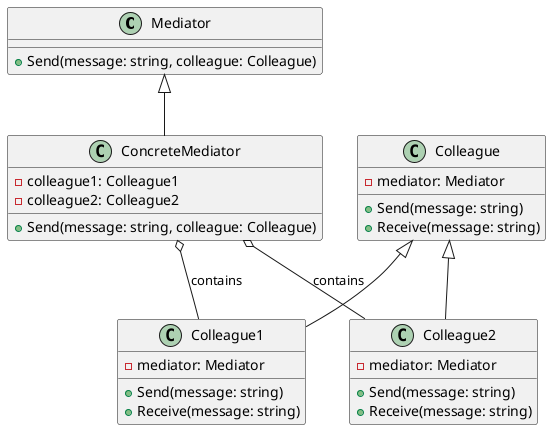 @startuml
!define RECTANGLE class

RECTANGLE Mediator {
  +Send(message: string, colleague: Colleague)
}

RECTANGLE ConcreteMediator {
  -colleague1: Colleague1
  -colleague2: Colleague2
  +Send(message: string, colleague: Colleague)
}

RECTANGLE Colleague {
  -mediator: Mediator
  +Send(message: string)
  +Receive(message: string)
}

RECTANGLE Colleague1 {
  -mediator: Mediator
  +Send(message: string)
  +Receive(message: string)
}

RECTANGLE Colleague2 {
  -mediator: Mediator
  +Send(message: string)
  +Receive(message: string)
}

Mediator <|-- ConcreteMediator
Colleague <|-- Colleague1
Colleague <|-- Colleague2

ConcreteMediator o-- Colleague1 : contains
ConcreteMediator o-- Colleague2 : contains

@enduml

@startuml
participant Client
participant ConcreteMediator
participant Colleague1
participant Colleague2

Client -> Colleague1 : Send("Message to Colleague2")
activate Colleague1
Colleague1 -> ConcreteMediator : Send("Message to Colleague2", self)
activate ConcreteMediator
ConcreteMediator -> Colleague2 : Receive("Message to Colleague2")
activate Colleague2
deactivate ConcreteMediator
deactivate Colleague2
deactivate Colleague1

Client -> Colleague2 : Send("Message to Colleague1")
activate Colleague2
Colleague2 -> ConcreteMediator : Send("Message to Colleague1", self)
activate ConcreteMediator
ConcreteMediator -> Colleague1 : Receive("Message to Colleague1")
activate Colleague1
deactivate ConcreteMediator
deactivate Colleague1
deactivate Colleague2

@enduml
